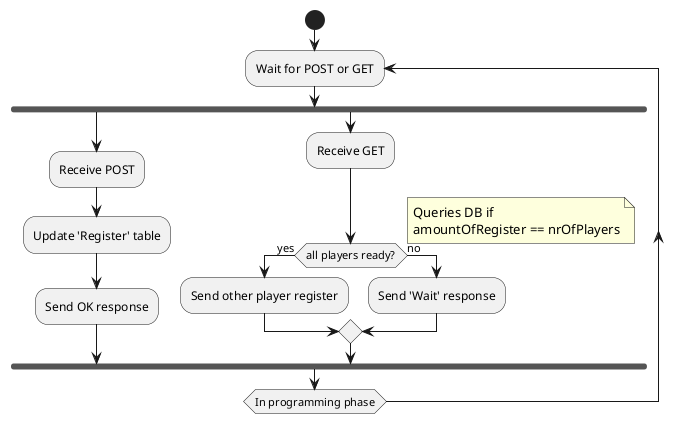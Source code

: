 @startuml

start

repeat:Wait for POST or GET;

fork
    :Receive POST;
    :Update 'Register' table;
    :Send OK response;
fork again
    :Receive GET;
    if(all players ready?) then (yes)
        note right
            Queries DB if 
            amountOfRegister == nrOfPlayers
        end note
        :Send other player register;
    else (no)
        :Send 'Wait' response;
    endif
end fork
repeat while (In programming phase)
@enduml